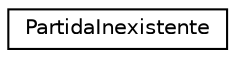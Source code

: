 digraph "Graphical Class Hierarchy"
{
 // LATEX_PDF_SIZE
  edge [fontname="Helvetica",fontsize="10",labelfontname="Helvetica",labelfontsize="10"];
  node [fontname="Helvetica",fontsize="10",shape=record];
  rankdir="LR";
  Node0 [label="PartidaInexistente",height=0.2,width=0.4,color="black", fillcolor="white", style="filled",URL="$class_partida_inexistente.html",tooltip=" "];
}
